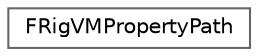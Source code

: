 digraph "Graphical Class Hierarchy"
{
 // INTERACTIVE_SVG=YES
 // LATEX_PDF_SIZE
  bgcolor="transparent";
  edge [fontname=Helvetica,fontsize=10,labelfontname=Helvetica,labelfontsize=10];
  node [fontname=Helvetica,fontsize=10,shape=box,height=0.2,width=0.4];
  rankdir="LR";
  Node0 [id="Node000000",label="FRigVMPropertyPath",height=0.2,width=0.4,color="grey40", fillcolor="white", style="filled",URL="$d0/dcc/classFRigVMPropertyPath.html",tooltip="The RigVMPropertyPath is used to access a memory pointer for a tail property given the memory of the ..."];
}
